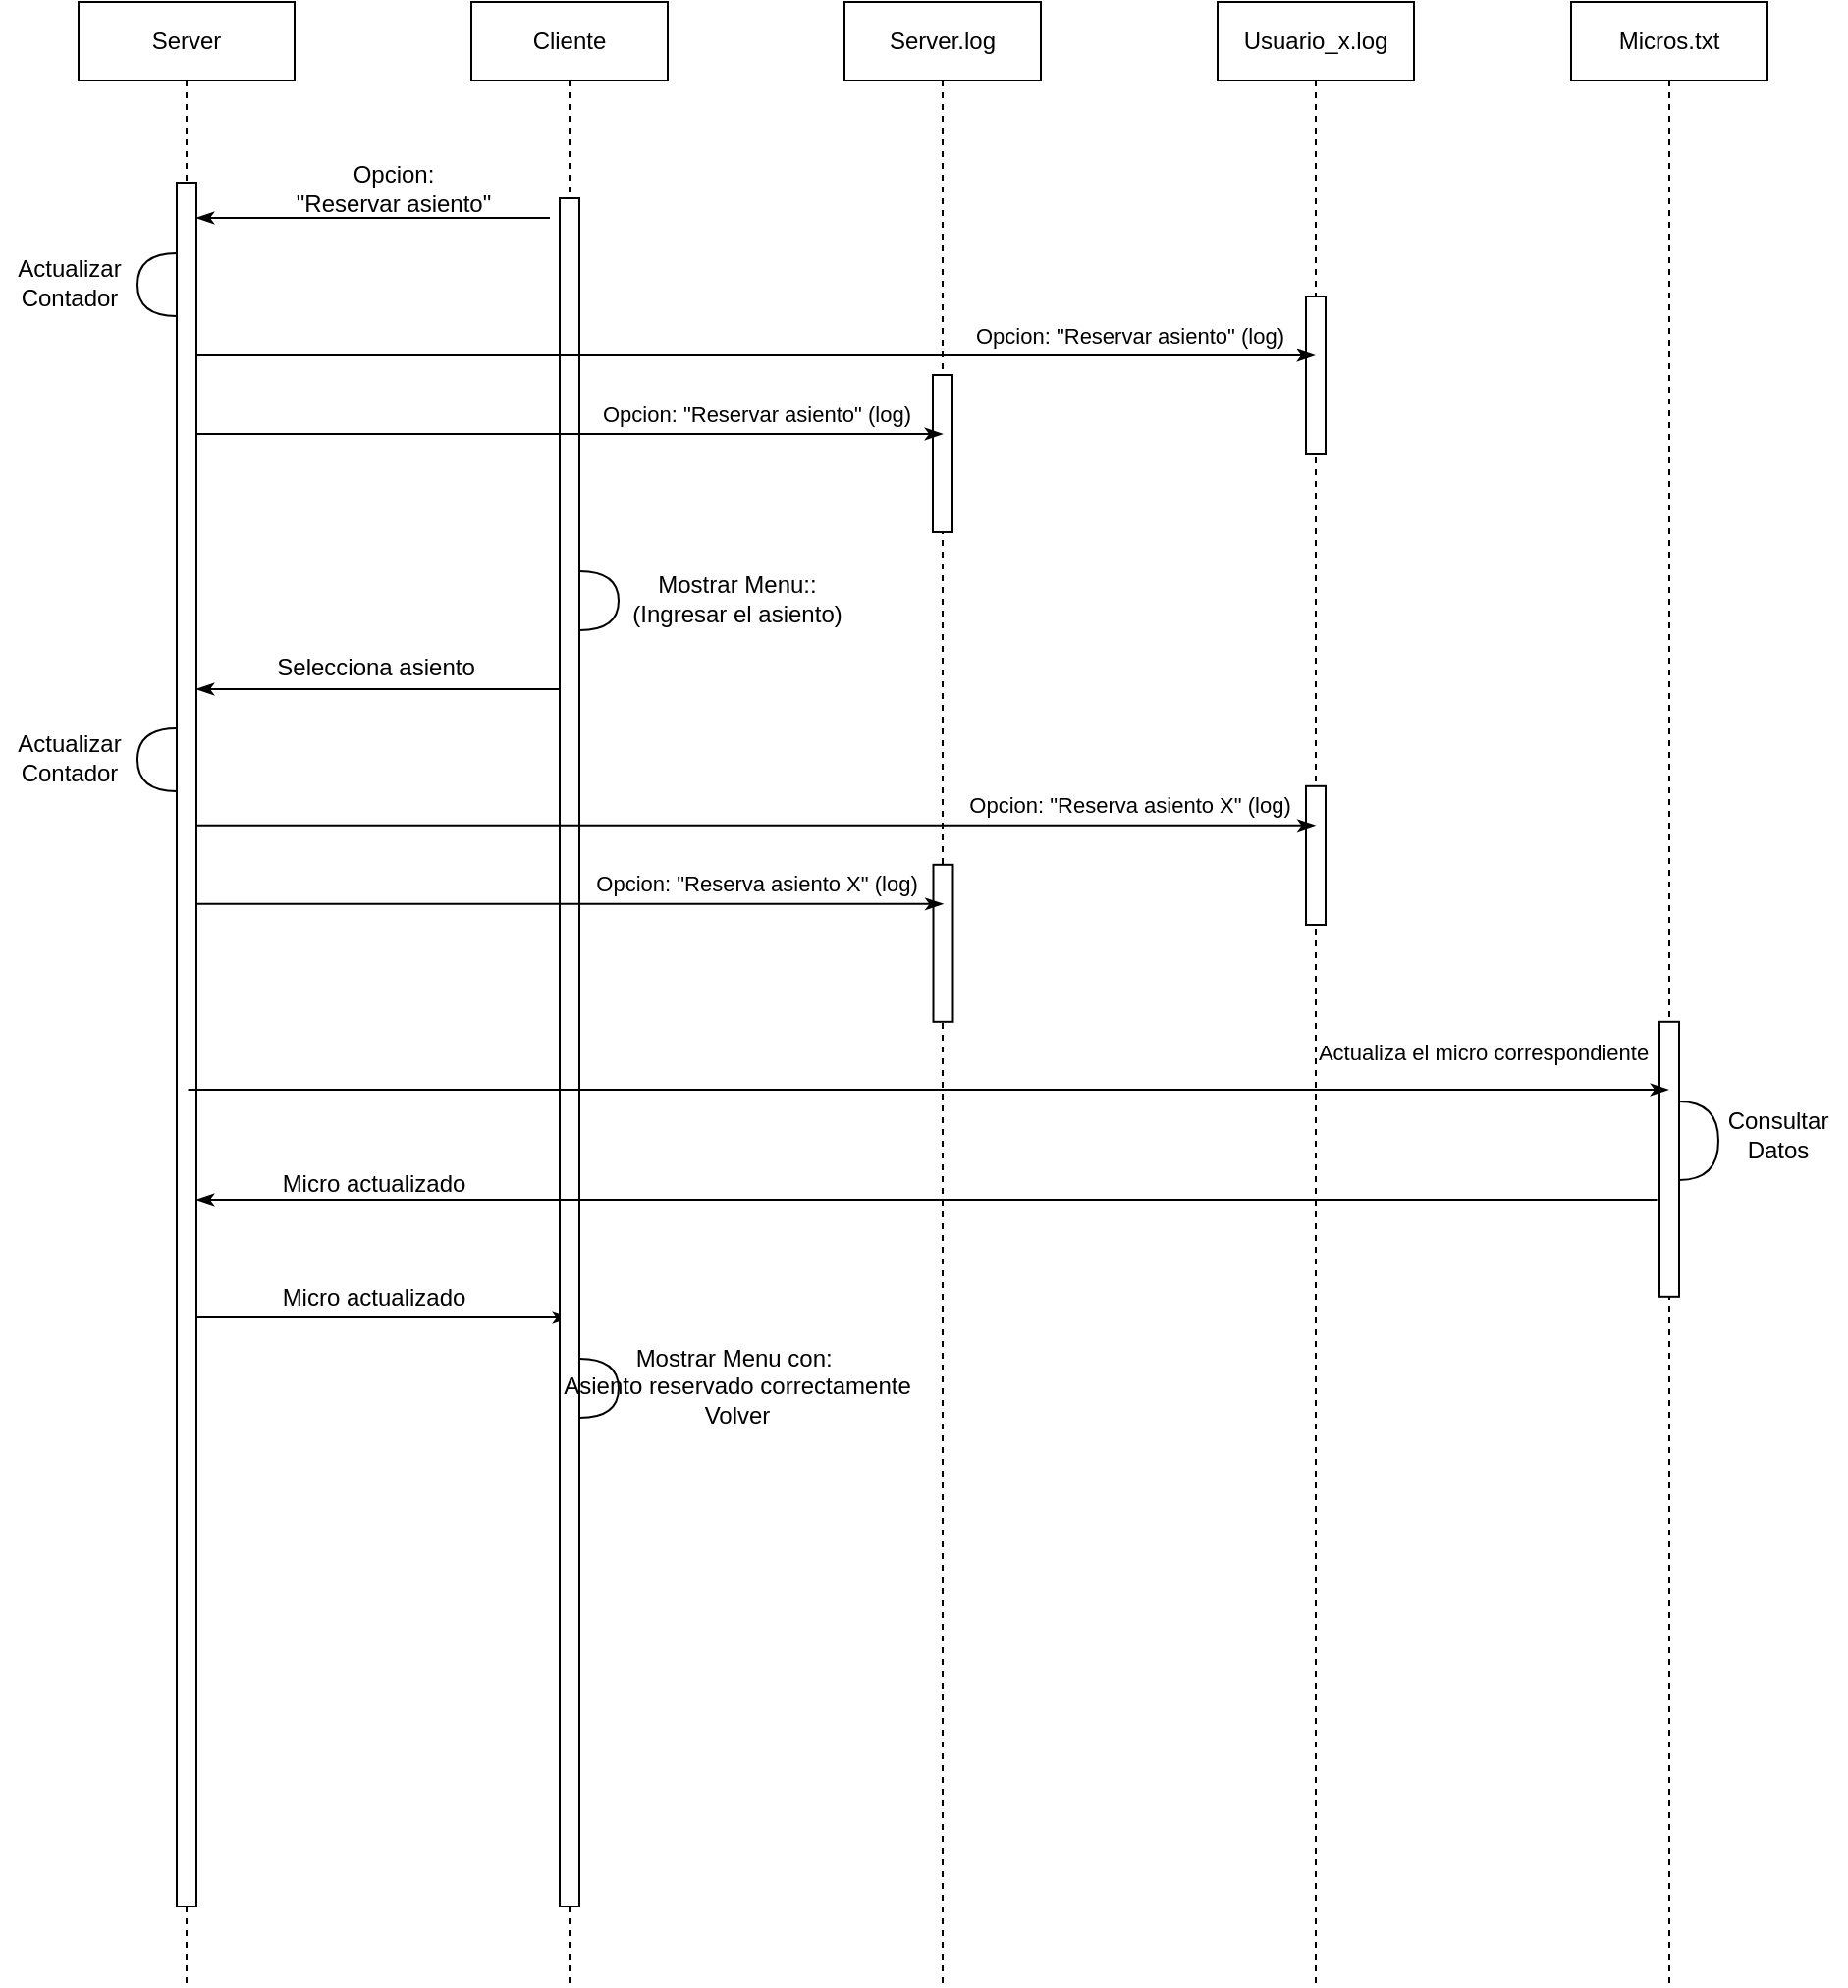 <mxfile version="13.7.9" type="device"><diagram id="Fg9tWaNjEZ4B-ooGvSK3" name="Page-1"><mxGraphModel dx="1422" dy="798" grid="1" gridSize="10" guides="1" tooltips="1" connect="1" arrows="1" fold="1" page="1" pageScale="1" pageWidth="827" pageHeight="1169" math="0" shadow="0"><root><mxCell id="0"/><mxCell id="1" parent="0"/><mxCell id="MEVFcc1DbLn5ndGjQ82--2" value="Server" style="shape=umlLifeline;perimeter=lifelinePerimeter;whiteSpace=wrap;html=1;container=1;collapsible=0;recursiveResize=0;outlineConnect=0;" parent="1" vertex="1"><mxGeometry x="50" y="30" width="110" height="1010" as="geometry"/></mxCell><mxCell id="JjLCzJacfNKEvgv5zOUD-8" value="" style="html=1;points=[];perimeter=orthogonalPerimeter;rounded=0;shadow=0;comic=0;labelBackgroundColor=none;strokeWidth=1;fontFamily=Verdana;fontSize=12;align=center;" parent="MEVFcc1DbLn5ndGjQ82--2" vertex="1"><mxGeometry x="50" y="92" width="10" height="878" as="geometry"/></mxCell><mxCell id="JjLCzJacfNKEvgv5zOUD-17" value="" style="endArrow=none;html=1;rounded=0;startArrow=classicThin;startFill=1;" parent="MEVFcc1DbLn5ndGjQ82--2" edge="1"><mxGeometry relative="1" as="geometry"><mxPoint x="60" y="350" as="sourcePoint"/><mxPoint x="250.5" y="350" as="targetPoint"/></mxGeometry></mxCell><mxCell id="JjLCzJacfNKEvgv5zOUD-40" value="" style="endArrow=classicThin;html=1;rounded=0;startArrow=none;startFill=0;endFill=1;" parent="MEVFcc1DbLn5ndGjQ82--2" edge="1"><mxGeometry relative="1" as="geometry"><mxPoint x="60" y="670" as="sourcePoint"/><mxPoint x="250.5" y="670" as="targetPoint"/></mxGeometry></mxCell><mxCell id="MEVFcc1DbLn5ndGjQ82--7" value="Cliente" style="shape=umlLifeline;perimeter=lifelinePerimeter;whiteSpace=wrap;html=1;container=1;collapsible=0;recursiveResize=0;outlineConnect=0;" parent="1" vertex="1"><mxGeometry x="250" y="30" width="100" height="1010" as="geometry"/></mxCell><mxCell id="JjLCzJacfNKEvgv5zOUD-10" value="" style="html=1;points=[];perimeter=orthogonalPerimeter;rounded=0;shadow=0;comic=0;labelBackgroundColor=none;strokeWidth=1;fontFamily=Verdana;fontSize=12;align=center;" parent="MEVFcc1DbLn5ndGjQ82--7" vertex="1"><mxGeometry x="45" y="100" width="10" height="870" as="geometry"/></mxCell><mxCell id="JjLCzJacfNKEvgv5zOUD-15" value="" style="shape=requiredInterface;html=1;verticalLabelPosition=bottom;rotation=0;" parent="MEVFcc1DbLn5ndGjQ82--7" vertex="1"><mxGeometry x="55" y="290" width="20" height="30" as="geometry"/></mxCell><mxCell id="MEVFcc1DbLn5ndGjQ82--12" value="Server.log" style="shape=umlLifeline;perimeter=lifelinePerimeter;whiteSpace=wrap;html=1;container=1;collapsible=0;recursiveResize=0;outlineConnect=0;" parent="1" vertex="1"><mxGeometry x="440" y="30" width="100" height="1010" as="geometry"/></mxCell><mxCell id="JjLCzJacfNKEvgv5zOUD-11" value="" style="html=1;points=[];perimeter=orthogonalPerimeter;rounded=0;shadow=0;comic=0;labelBackgroundColor=none;strokeWidth=1;fontFamily=Verdana;fontSize=12;align=center;" parent="MEVFcc1DbLn5ndGjQ82--12" vertex="1"><mxGeometry x="45" y="190" width="10" height="80" as="geometry"/></mxCell><mxCell id="JjLCzJacfNKEvgv5zOUD-26" value="" style="html=1;points=[];perimeter=orthogonalPerimeter;rounded=0;shadow=0;comic=0;labelBackgroundColor=none;strokeWidth=1;fontFamily=Verdana;fontSize=12;align=center;" parent="MEVFcc1DbLn5ndGjQ82--12" vertex="1"><mxGeometry x="45.25" y="439.41" width="10" height="80" as="geometry"/></mxCell><mxCell id="MEVFcc1DbLn5ndGjQ82--14" value="Usuario_x.log" style="shape=umlLifeline;perimeter=lifelinePerimeter;whiteSpace=wrap;html=1;container=1;collapsible=0;recursiveResize=0;outlineConnect=0;" parent="1" vertex="1"><mxGeometry x="630" y="30" width="100" height="1010" as="geometry"/></mxCell><mxCell id="JjLCzJacfNKEvgv5zOUD-12" value="" style="html=1;points=[];perimeter=orthogonalPerimeter;rounded=0;shadow=0;comic=0;labelBackgroundColor=none;strokeWidth=1;fontFamily=Verdana;fontSize=12;align=center;" parent="MEVFcc1DbLn5ndGjQ82--14" vertex="1"><mxGeometry x="45" y="150" width="10" height="80" as="geometry"/></mxCell><mxCell id="JjLCzJacfNKEvgv5zOUD-27" value="" style="html=1;points=[];perimeter=orthogonalPerimeter;rounded=0;shadow=0;comic=0;labelBackgroundColor=none;strokeWidth=1;fontFamily=Verdana;fontSize=12;align=center;" parent="MEVFcc1DbLn5ndGjQ82--14" vertex="1"><mxGeometry x="45" y="399.41" width="10" height="70.59" as="geometry"/></mxCell><mxCell id="MEVFcc1DbLn5ndGjQ82--16" value="Micros.txt" style="shape=umlLifeline;perimeter=lifelinePerimeter;whiteSpace=wrap;html=1;container=1;collapsible=0;recursiveResize=0;outlineConnect=0;" parent="1" vertex="1"><mxGeometry x="810" y="30" width="100" height="1010" as="geometry"/></mxCell><mxCell id="JjLCzJacfNKEvgv5zOUD-30" value="" style="html=1;points=[];perimeter=orthogonalPerimeter;rounded=0;shadow=0;comic=0;labelBackgroundColor=none;strokeWidth=1;fontFamily=Verdana;fontSize=12;align=center;" parent="MEVFcc1DbLn5ndGjQ82--16" vertex="1"><mxGeometry x="45" y="519.41" width="10" height="140" as="geometry"/></mxCell><mxCell id="JjLCzJacfNKEvgv5zOUD-33" value="" style="shape=requiredInterface;html=1;verticalLabelPosition=bottom;rotation=0;" parent="MEVFcc1DbLn5ndGjQ82--16" vertex="1"><mxGeometry x="55" y="560" width="20" height="40" as="geometry"/></mxCell><mxCell id="JjLCzJacfNKEvgv5zOUD-1" value="Opcion: &lt;br&gt;&quot;Reservar asiento&quot;" style="text;html=1;align=center;verticalAlign=middle;resizable=0;points=[];autosize=1;" parent="1" vertex="1"><mxGeometry x="155" y="110" width="110" height="30" as="geometry"/></mxCell><mxCell id="JjLCzJacfNKEvgv5zOUD-2" value="" style="endArrow=classicThin;html=1;rounded=0;startArrow=none;startFill=0;endFill=1;" parent="1" edge="1"><mxGeometry relative="1" as="geometry"><mxPoint x="110" y="210" as="sourcePoint"/><mxPoint x="679.5" y="210" as="targetPoint"/></mxGeometry></mxCell><mxCell id="JjLCzJacfNKEvgv5zOUD-3" value="&lt;font style=&quot;font-size: 11px&quot;&gt;Opcion:&amp;nbsp;&quot;Reservar asiento&quot;&amp;nbsp;(log)&lt;/font&gt;" style="text;html=1;align=center;verticalAlign=middle;resizable=0;points=[];autosize=1;" parent="1" vertex="1"><mxGeometry x="500" y="190" width="170" height="20" as="geometry"/></mxCell><mxCell id="JjLCzJacfNKEvgv5zOUD-4" value="" style="endArrow=classicThin;html=1;rounded=0;startArrow=none;startFill=0;endFill=1;" parent="1" edge="1"><mxGeometry relative="1" as="geometry"><mxPoint x="110" y="250" as="sourcePoint"/><mxPoint x="490" y="250" as="targetPoint"/></mxGeometry></mxCell><mxCell id="JjLCzJacfNKEvgv5zOUD-6" value="" style="shape=requiredInterface;html=1;verticalLabelPosition=bottom;rotation=-180;" parent="1" vertex="1"><mxGeometry x="80" y="158" width="20" height="32" as="geometry"/></mxCell><mxCell id="JjLCzJacfNKEvgv5zOUD-7" value="Actualizar &lt;br&gt;Contador" style="text;html=1;align=center;verticalAlign=middle;resizable=0;points=[];autosize=1;" parent="1" vertex="1"><mxGeometry x="10" y="158" width="70" height="30" as="geometry"/></mxCell><mxCell id="JjLCzJacfNKEvgv5zOUD-9" value="" style="endArrow=none;html=1;rounded=0;startArrow=classicThin;startFill=1;" parent="1" edge="1"><mxGeometry relative="1" as="geometry"><mxPoint x="110" y="140" as="sourcePoint"/><mxPoint x="290" y="140" as="targetPoint"/></mxGeometry></mxCell><mxCell id="JjLCzJacfNKEvgv5zOUD-13" value="&lt;font style=&quot;font-size: 11px&quot;&gt;Opcion:&amp;nbsp;&quot;Reservar asiento&quot;&amp;nbsp;(log)&lt;/font&gt;" style="text;html=1;align=center;verticalAlign=middle;resizable=0;points=[];autosize=1;" parent="1" vertex="1"><mxGeometry x="310" y="230" width="170" height="20" as="geometry"/></mxCell><mxCell id="JjLCzJacfNKEvgv5zOUD-16" value="Mostrar Menu::&lt;br&gt;(Ingresar el asiento)" style="text;html=1;align=center;verticalAlign=middle;resizable=0;points=[];autosize=1;" parent="1" vertex="1"><mxGeometry x="325" y="319" width="120" height="30" as="geometry"/></mxCell><mxCell id="JjLCzJacfNKEvgv5zOUD-18" value="Selecciona asiento" style="text;html=1;align=center;verticalAlign=middle;resizable=0;points=[];autosize=1;" parent="1" vertex="1"><mxGeometry x="141" y="359" width="120" height="20" as="geometry"/></mxCell><mxCell id="JjLCzJacfNKEvgv5zOUD-20" value="" style="shape=requiredInterface;html=1;verticalLabelPosition=bottom;rotation=-180;" parent="1" vertex="1"><mxGeometry x="80" y="400" width="20" height="32" as="geometry"/></mxCell><mxCell id="JjLCzJacfNKEvgv5zOUD-21" value="Actualizar &lt;br&gt;Contador" style="text;html=1;align=center;verticalAlign=middle;resizable=0;points=[];autosize=1;" parent="1" vertex="1"><mxGeometry x="10" y="400" width="70" height="30" as="geometry"/></mxCell><mxCell id="JjLCzJacfNKEvgv5zOUD-22" value="" style="endArrow=classicThin;html=1;rounded=0;startArrow=none;startFill=0;endFill=1;" parent="1" edge="1"><mxGeometry relative="1" as="geometry"><mxPoint x="110.25" y="449.41" as="sourcePoint"/><mxPoint x="679.75" y="449.41" as="targetPoint"/></mxGeometry></mxCell><mxCell id="JjLCzJacfNKEvgv5zOUD-23" value="&lt;font style=&quot;font-size: 11px&quot;&gt;Opcion:&amp;nbsp;&quot;Reserva asiento X&quot;&amp;nbsp;(log)&lt;/font&gt;" style="text;html=1;align=center;verticalAlign=middle;resizable=0;points=[];autosize=1;" parent="1" vertex="1"><mxGeometry x="495.25" y="429.41" width="180" height="20" as="geometry"/></mxCell><mxCell id="JjLCzJacfNKEvgv5zOUD-24" value="" style="endArrow=classicThin;html=1;rounded=0;startArrow=none;startFill=0;endFill=1;" parent="1" edge="1"><mxGeometry relative="1" as="geometry"><mxPoint x="110.25" y="489.41" as="sourcePoint"/><mxPoint x="490.25" y="489.41" as="targetPoint"/></mxGeometry></mxCell><mxCell id="JjLCzJacfNKEvgv5zOUD-25" value="&lt;font style=&quot;font-size: 11px&quot;&gt;Opcion:&amp;nbsp;&quot;Reserva asiento X&quot;&amp;nbsp;(log)&lt;/font&gt;" style="text;html=1;align=center;verticalAlign=middle;resizable=0;points=[];autosize=1;" parent="1" vertex="1"><mxGeometry x="305.25" y="469.41" width="180" height="20" as="geometry"/></mxCell><mxCell id="JjLCzJacfNKEvgv5zOUD-31" value="" style="endArrow=classicThin;html=1;rounded=0;startArrow=none;startFill=0;endFill=1;" parent="1" target="MEVFcc1DbLn5ndGjQ82--16" edge="1"><mxGeometry relative="1" as="geometry"><mxPoint x="105.75" y="584" as="sourcePoint"/><mxPoint x="780" y="590" as="targetPoint"/></mxGeometry></mxCell><mxCell id="JjLCzJacfNKEvgv5zOUD-32" value="&lt;span style=&quot;font-size: 11px&quot;&gt;Actualiza el micro correspondiente&lt;/span&gt;" style="text;html=1;align=center;verticalAlign=middle;resizable=0;points=[];autosize=1;" parent="1" vertex="1"><mxGeometry x="675" y="555" width="180" height="20" as="geometry"/></mxCell><mxCell id="JjLCzJacfNKEvgv5zOUD-34" value="Consultar &lt;br&gt;Datos" style="text;html=1;align=center;verticalAlign=middle;resizable=0;points=[];autosize=1;" parent="1" vertex="1"><mxGeometry x="880" y="592" width="70" height="30" as="geometry"/></mxCell><mxCell id="JjLCzJacfNKEvgv5zOUD-37" value="" style="endArrow=none;html=1;rounded=0;startArrow=classicThin;startFill=1;endFill=0;" parent="1" edge="1"><mxGeometry relative="1" as="geometry"><mxPoint x="110" y="640" as="sourcePoint"/><mxPoint x="853.75" y="640" as="targetPoint"/></mxGeometry></mxCell><mxCell id="JjLCzJacfNKEvgv5zOUD-39" value="Micro actualizado" style="text;html=1;align=center;verticalAlign=middle;resizable=0;points=[];autosize=1;" parent="1" vertex="1"><mxGeometry x="145" y="622" width="110" height="20" as="geometry"/></mxCell><mxCell id="JjLCzJacfNKEvgv5zOUD-42" value="Micro actualizado" style="text;html=1;align=center;verticalAlign=middle;resizable=0;points=[];autosize=1;" parent="1" vertex="1"><mxGeometry x="145" y="680" width="110" height="20" as="geometry"/></mxCell><mxCell id="JjLCzJacfNKEvgv5zOUD-43" value="" style="shape=requiredInterface;html=1;verticalLabelPosition=bottom;rotation=0;" parent="1" vertex="1"><mxGeometry x="305" y="721" width="20" height="30" as="geometry"/></mxCell><mxCell id="JjLCzJacfNKEvgv5zOUD-44" value="Mostrar Menu con:&amp;nbsp;&lt;br&gt;Asiento reservado correctamente&lt;br&gt;Volver" style="text;html=1;align=center;verticalAlign=middle;resizable=0;points=[];autosize=1;" parent="1" vertex="1"><mxGeometry x="290" y="710" width="190" height="50" as="geometry"/></mxCell></root></mxGraphModel></diagram></mxfile>